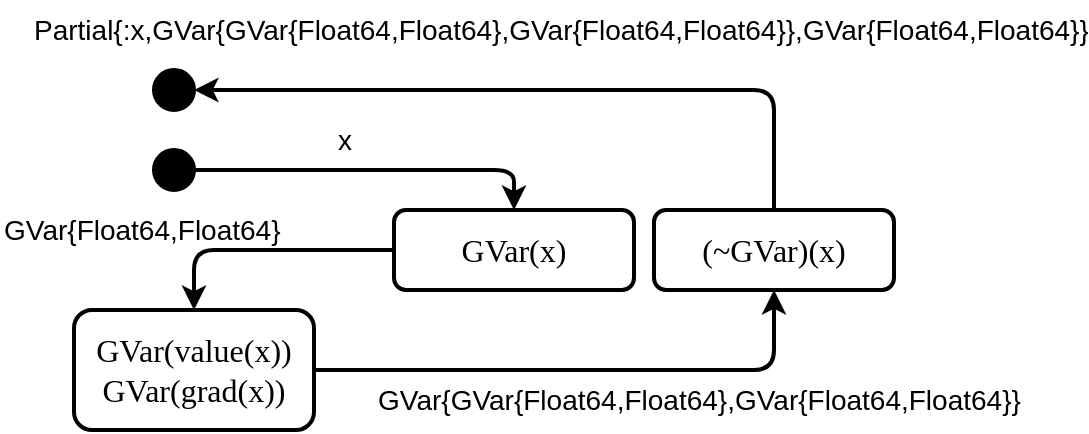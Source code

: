 <mxfile version="12.2.2" type="device" pages="1"><diagram id="-7TGrMUT23gLJiTC1oR9" name="Page-1"><mxGraphModel dx="1341" dy="811" grid="1" gridSize="10" guides="1" tooltips="1" connect="1" arrows="1" fold="1" page="1" pageScale="1" pageWidth="600" pageHeight="300" math="0" shadow="0"><root><mxCell id="0"/><mxCell id="1" parent="0"/><mxCell id="aj6-s4avodBXdr_fy9SX-32" value="" style="ellipse;whiteSpace=wrap;html=1;aspect=fixed;strokeWidth=2;labelBackgroundColor=none;fillColor=#000000;" parent="1" vertex="1"><mxGeometry x="107" y="117" width="20" height="20" as="geometry"/></mxCell><mxCell id="aj6-s4avodBXdr_fy9SX-33" value="" style="endArrow=classic;html=1;exitX=1;exitY=0.5;exitDx=0;exitDy=0;entryX=0.5;entryY=0;entryDx=0;entryDy=0;strokeWidth=2;strokeColor=#000000;fontColor=#000000;" parent="1" source="aj6-s4avodBXdr_fy9SX-32" target="aj6-s4avodBXdr_fy9SX-39" edge="1"><mxGeometry width="50" height="50" relative="1" as="geometry"><mxPoint x="107" y="217" as="sourcePoint"/><mxPoint x="347" y="127" as="targetPoint"/><Array as="points"><mxPoint x="287" y="127"/></Array></mxGeometry></mxCell><mxCell id="aj6-s4avodBXdr_fy9SX-34" value="" style="endArrow=none;html=1;exitX=0.5;exitY=0;exitDx=0;exitDy=0;entryX=0;entryY=0.5;entryDx=0;entryDy=0;strokeWidth=2;endFill=0;startArrow=classic;startFill=1;strokeColor=#000000;" parent="1" source="aj6-s4avodBXdr_fy9SX-40" target="aj6-s4avodBXdr_fy9SX-39" edge="1"><mxGeometry width="50" height="50" relative="1" as="geometry"><mxPoint x="147" y="207" as="sourcePoint"/><mxPoint x="347" y="207" as="targetPoint"/><Array as="points"><mxPoint x="127" y="167"/></Array></mxGeometry></mxCell><mxCell id="aj6-s4avodBXdr_fy9SX-36" value="" style="endArrow=classic;html=1;exitX=1;exitY=0.5;exitDx=0;exitDy=0;entryX=0.5;entryY=1;entryDx=0;entryDy=0;strokeWidth=2;strokeColor=#000000;fontColor=#000000;" parent="1" source="aj6-s4avodBXdr_fy9SX-40" target="aj6-s4avodBXdr_fy9SX-41" edge="1"><mxGeometry width="50" height="50" relative="1" as="geometry"><mxPoint x="137" y="307" as="sourcePoint"/><mxPoint x="337" y="307" as="targetPoint"/><Array as="points"><mxPoint x="367" y="227"/><mxPoint x="417" y="227"/></Array></mxGeometry></mxCell><mxCell id="aj6-s4avodBXdr_fy9SX-38" value="" style="ellipse;whiteSpace=wrap;html=1;aspect=fixed;strokeWidth=2;fillColor=#000000;" parent="1" vertex="1"><mxGeometry x="107" y="77" width="20" height="20" as="geometry"/></mxCell><mxCell id="aj6-s4avodBXdr_fy9SX-39" value="&lt;font style=&quot;font-size: 16px&quot;&gt;GVar(x)&lt;/font&gt;" style="rounded=1;whiteSpace=wrap;html=1;strokeWidth=2;fontFamily=Times New Roman;" parent="1" vertex="1"><mxGeometry x="227" y="147" width="120" height="40" as="geometry"/></mxCell><mxCell id="aj6-s4avodBXdr_fy9SX-40" value="&lt;font style=&quot;font-size: 16px&quot;&gt;GVar(value(x))&lt;br&gt;GVar(grad(x))&lt;/font&gt;" style="rounded=1;whiteSpace=wrap;html=1;strokeWidth=2;fontFamily=Times New Roman;" parent="1" vertex="1"><mxGeometry x="67" y="197" width="120" height="60" as="geometry"/></mxCell><mxCell id="aj6-s4avodBXdr_fy9SX-41" value="&lt;font style=&quot;font-size: 16px&quot;&gt;(~GVar)(x)&lt;/font&gt;" style="rounded=1;whiteSpace=wrap;html=1;strokeWidth=2;fontFamily=Times New Roman;strokeColor=#000000;fontColor=#000000;" parent="1" vertex="1"><mxGeometry x="357" y="147" width="120" height="40" as="geometry"/></mxCell><mxCell id="aj6-s4avodBXdr_fy9SX-42" value="" style="endArrow=classic;html=1;exitX=0.5;exitY=0;exitDx=0;exitDy=0;entryX=1;entryY=0.5;entryDx=0;entryDy=0;strokeWidth=2;fontSize=16;strokeColor=#000000;fontColor=#000000;" parent="1" source="aj6-s4avodBXdr_fy9SX-41" target="aj6-s4avodBXdr_fy9SX-38" edge="1"><mxGeometry x="0.314" width="50" height="50" relative="1" as="geometry"><mxPoint x="157" y="137" as="sourcePoint"/><mxPoint x="297" y="157" as="targetPoint"/><Array as="points"><mxPoint x="417" y="87"/></Array><mxPoint as="offset"/></mxGeometry></mxCell><mxCell id="aj6-s4avodBXdr_fy9SX-43" value="GVar{Float64,Float64}" style="text;html=1;fontSize=14;fontColor=#000000;" parent="1" vertex="1"><mxGeometry x="30" y="142" width="60" height="30" as="geometry"/></mxCell><mxCell id="aj6-s4avodBXdr_fy9SX-44" value="GVar{GVar{Float64,Float64},GVar{Float64,Float64}}" style="text;html=1;fontSize=14;fontColor=#000000;" parent="1" vertex="1"><mxGeometry x="217" y="227" width="290" height="25" as="geometry"/></mxCell><mxCell id="aj6-s4avodBXdr_fy9SX-45" value="Partial{:x,GVar{GVar{Float64,Float64},GVar{Float64,Float64}},GVar{Float64,Float64}}" style="text;html=1;fontSize=14;fontColor=#000000;" parent="1" vertex="1"><mxGeometry x="44.5" y="42" width="365" height="70" as="geometry"/></mxCell><mxCell id="HsqEMrwaGY55hlFGyriV-2" value="x" style="text;html=1;fontColor=#000000;fontSize=14;" parent="1" vertex="1"><mxGeometry x="197" y="97" width="40" height="30" as="geometry"/></mxCell></root></mxGraphModel></diagram></mxfile>